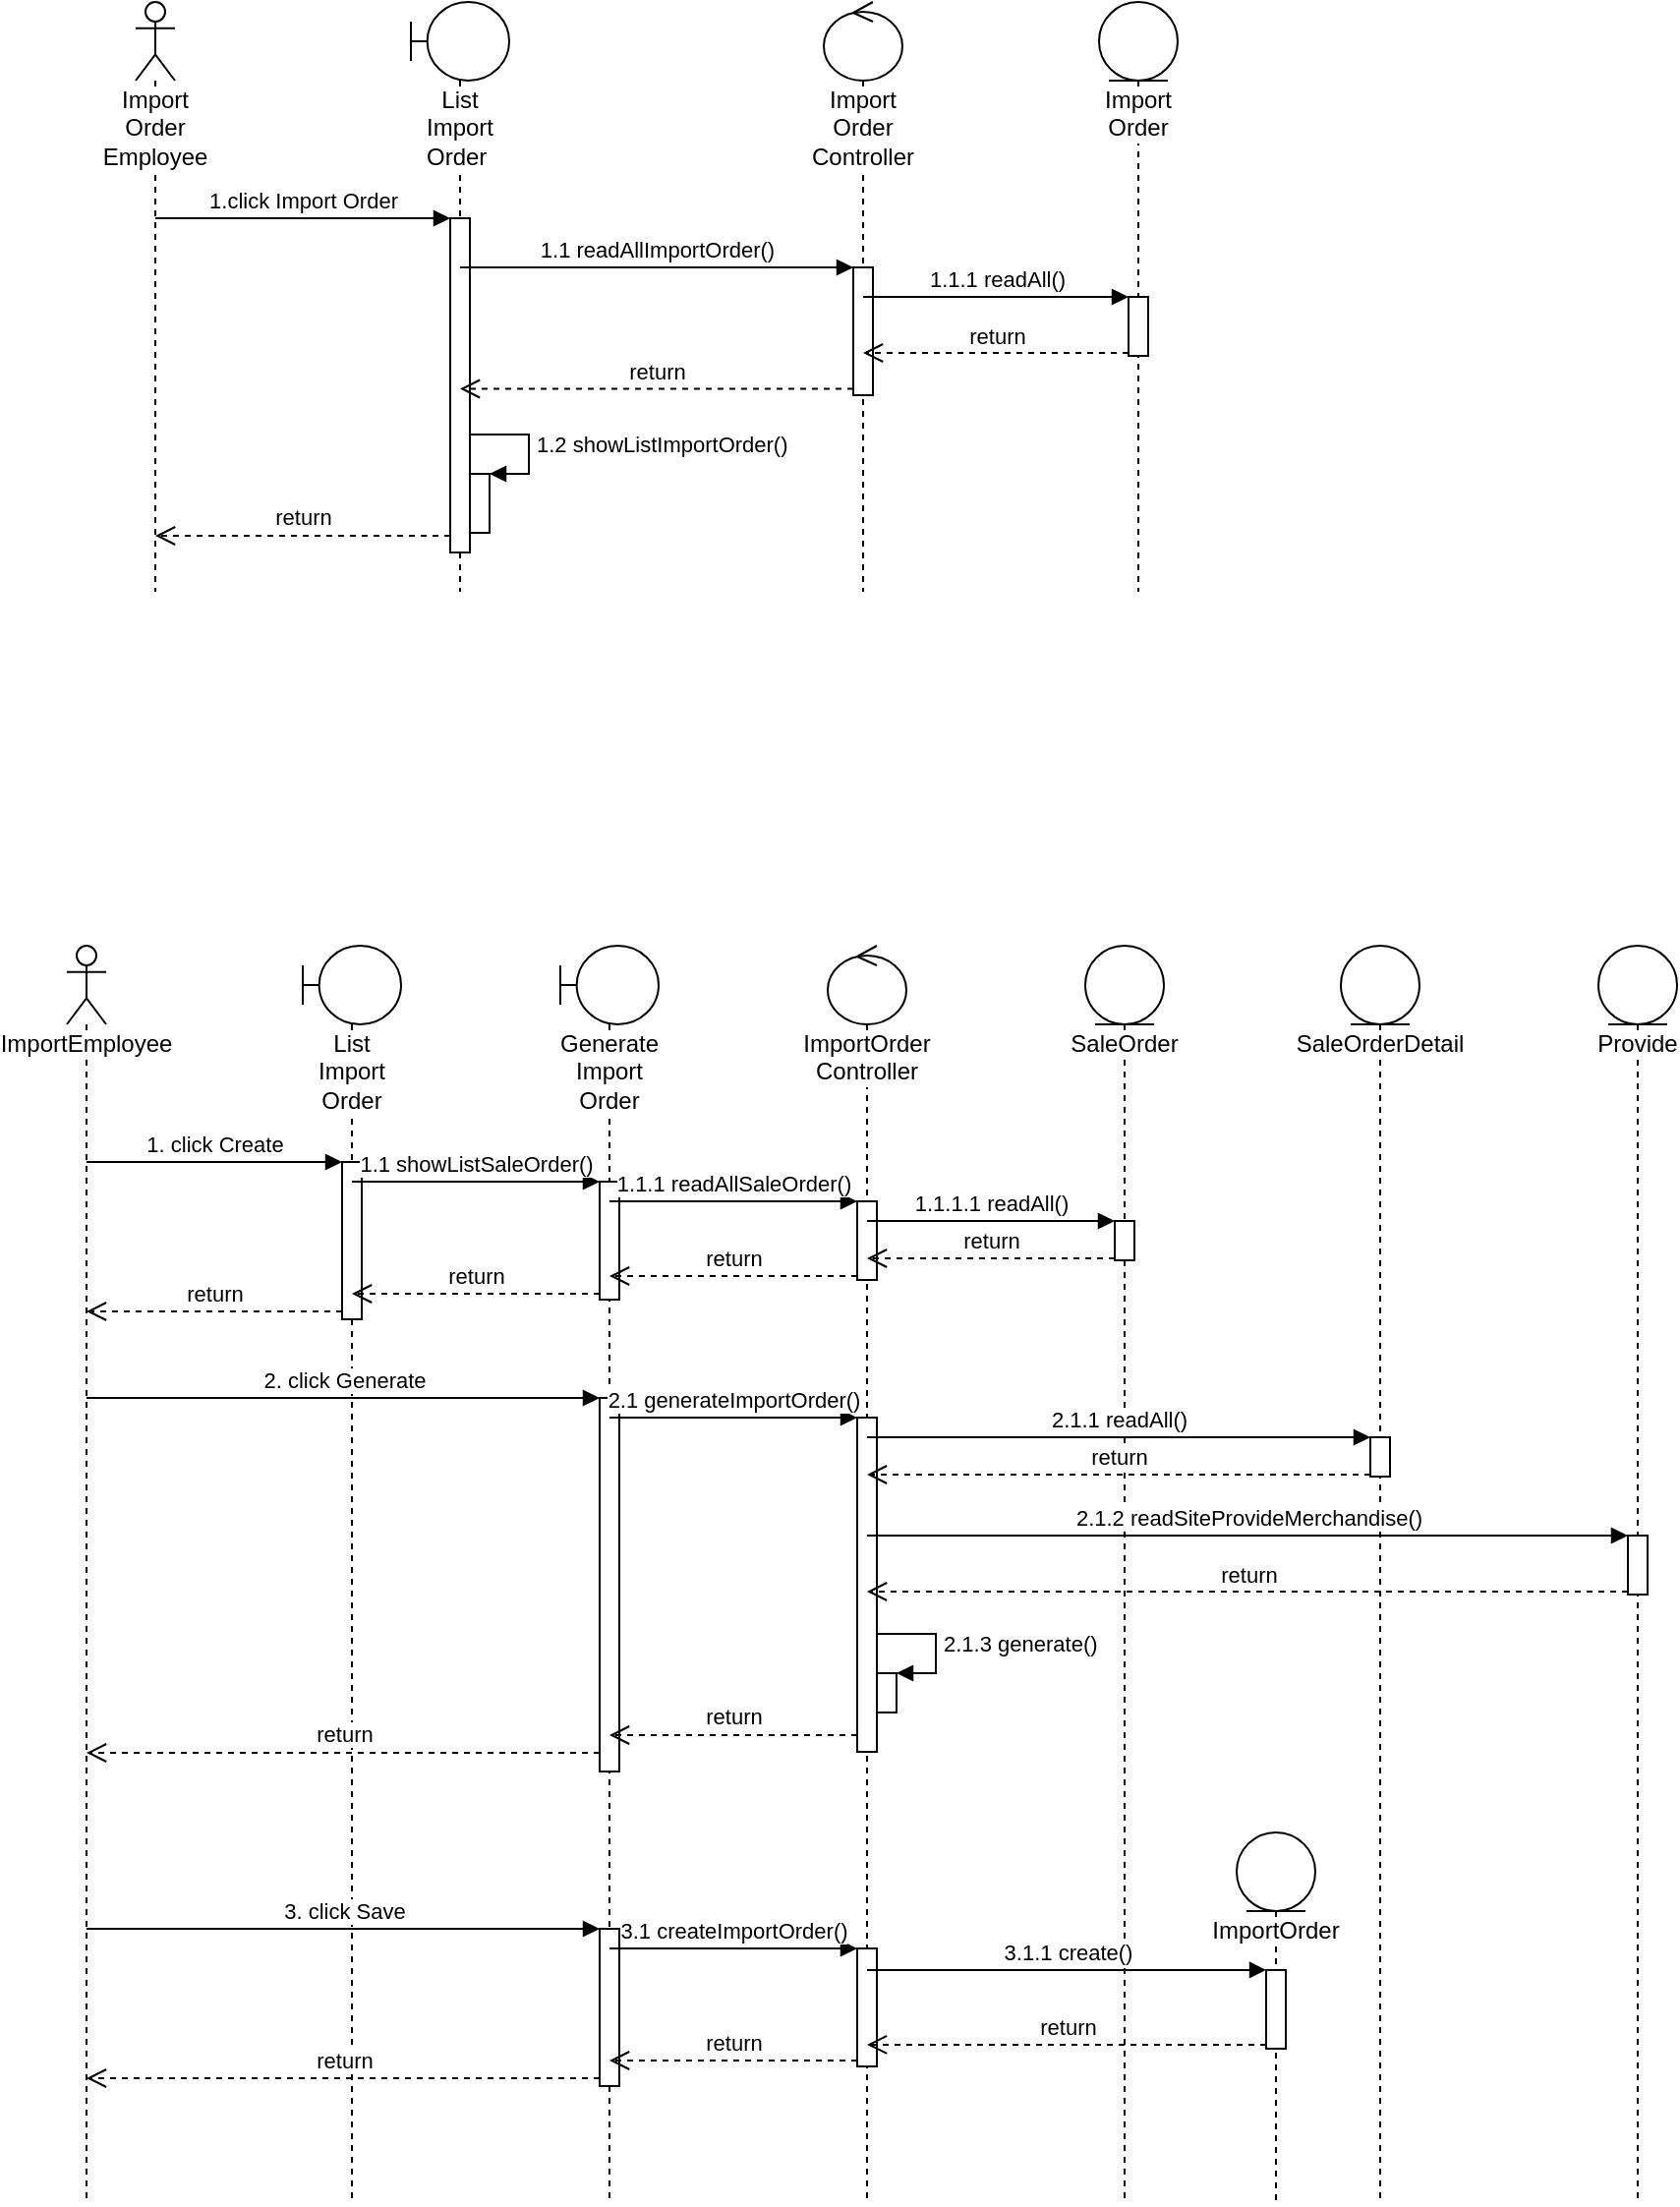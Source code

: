 <mxfile version="13.0.3" type="device"><diagram id="RbPQGI98I1vQBzoGhJew" name="Page-1"><mxGraphModel dx="749" dy="567" grid="1" gridSize="10" guides="1" tooltips="1" connect="1" arrows="1" fold="1" page="1" pageScale="1" pageWidth="1100" pageHeight="850" math="0" shadow="0"><root><mxCell id="0"/><mxCell id="1" parent="0"/><mxCell id="flRODS977EEktoUCT1c5-2" value="Import Order Employee" style="shape=umlLifeline;participant=umlActor;perimeter=lifelinePerimeter;whiteSpace=wrap;html=1;container=1;collapsible=0;recursiveResize=0;verticalAlign=top;spacingTop=36;labelBackgroundColor=#ffffff;outlineConnect=0;" parent="1" vertex="1"><mxGeometry x="110" y="80" width="20" height="300" as="geometry"/></mxCell><mxCell id="flRODS977EEktoUCT1c5-3" value="List Import Order&amp;nbsp;" style="shape=umlLifeline;participant=umlBoundary;perimeter=lifelinePerimeter;whiteSpace=wrap;html=1;container=1;collapsible=0;recursiveResize=0;verticalAlign=top;spacingTop=36;labelBackgroundColor=#ffffff;outlineConnect=0;" parent="1" vertex="1"><mxGeometry x="250" y="80" width="50" height="300" as="geometry"/></mxCell><mxCell id="mpE4UaiRgnZn7tGNZiZZ-2" value="" style="html=1;points=[];perimeter=orthogonalPerimeter;" parent="flRODS977EEktoUCT1c5-3" vertex="1"><mxGeometry x="20" y="110" width="10" height="170" as="geometry"/></mxCell><mxCell id="mpE4UaiRgnZn7tGNZiZZ-17" value="" style="html=1;points=[];perimeter=orthogonalPerimeter;" parent="flRODS977EEktoUCT1c5-3" vertex="1"><mxGeometry x="30" y="240" width="10" height="30" as="geometry"/></mxCell><mxCell id="mpE4UaiRgnZn7tGNZiZZ-18" value="1.2 showListImportOrder()" style="edgeStyle=orthogonalEdgeStyle;html=1;align=left;spacingLeft=2;endArrow=block;rounded=0;entryX=1;entryY=0;" parent="flRODS977EEktoUCT1c5-3" source="mpE4UaiRgnZn7tGNZiZZ-2" target="mpE4UaiRgnZn7tGNZiZZ-17" edge="1"><mxGeometry relative="1" as="geometry"><mxPoint x="35" y="220" as="sourcePoint"/><Array as="points"><mxPoint x="60" y="220"/><mxPoint x="60" y="240"/></Array></mxGeometry></mxCell><mxCell id="flRODS977EEktoUCT1c5-5" value="Import Order Controller" style="shape=umlLifeline;participant=umlControl;perimeter=lifelinePerimeter;whiteSpace=wrap;html=1;container=1;collapsible=0;recursiveResize=0;verticalAlign=top;spacingTop=36;labelBackgroundColor=#ffffff;outlineConnect=0;" parent="1" vertex="1"><mxGeometry x="460" y="80" width="40" height="300" as="geometry"/></mxCell><mxCell id="mpE4UaiRgnZn7tGNZiZZ-5" value="" style="html=1;points=[];perimeter=orthogonalPerimeter;" parent="flRODS977EEktoUCT1c5-5" vertex="1"><mxGeometry x="15" y="135" width="10" height="65" as="geometry"/></mxCell><mxCell id="flRODS977EEktoUCT1c5-6" value="Import Order" style="shape=umlLifeline;participant=umlEntity;perimeter=lifelinePerimeter;whiteSpace=wrap;html=1;container=1;collapsible=0;recursiveResize=0;verticalAlign=top;spacingTop=36;labelBackgroundColor=#ffffff;outlineConnect=0;" parent="1" vertex="1"><mxGeometry x="600" y="80" width="40" height="300" as="geometry"/></mxCell><mxCell id="mpE4UaiRgnZn7tGNZiZZ-11" value="" style="html=1;points=[];perimeter=orthogonalPerimeter;" parent="flRODS977EEktoUCT1c5-6" vertex="1"><mxGeometry x="15" y="150" width="10" height="30" as="geometry"/></mxCell><mxCell id="mpE4UaiRgnZn7tGNZiZZ-3" value="1.click Import Order" style="html=1;verticalAlign=bottom;endArrow=block;entryX=0;entryY=0;" parent="1" source="flRODS977EEktoUCT1c5-2" target="mpE4UaiRgnZn7tGNZiZZ-2" edge="1"><mxGeometry relative="1" as="geometry"><mxPoint x="190" y="190" as="sourcePoint"/></mxGeometry></mxCell><mxCell id="mpE4UaiRgnZn7tGNZiZZ-4" value="return" style="html=1;verticalAlign=bottom;endArrow=open;dashed=1;endSize=8;exitX=0;exitY=0.95;" parent="1" source="mpE4UaiRgnZn7tGNZiZZ-2" target="flRODS977EEktoUCT1c5-2" edge="1"><mxGeometry relative="1" as="geometry"><mxPoint x="190" y="266" as="targetPoint"/></mxGeometry></mxCell><mxCell id="mpE4UaiRgnZn7tGNZiZZ-6" value="1.1 readAllImportOrder()" style="html=1;verticalAlign=bottom;endArrow=block;entryX=0;entryY=0;" parent="1" source="flRODS977EEktoUCT1c5-3" target="mpE4UaiRgnZn7tGNZiZZ-5" edge="1"><mxGeometry relative="1" as="geometry"><mxPoint x="340" y="200" as="sourcePoint"/></mxGeometry></mxCell><mxCell id="mpE4UaiRgnZn7tGNZiZZ-7" value="return" style="html=1;verticalAlign=bottom;endArrow=open;dashed=1;endSize=8;exitX=0;exitY=0.95;" parent="1" source="mpE4UaiRgnZn7tGNZiZZ-5" target="flRODS977EEktoUCT1c5-3" edge="1"><mxGeometry relative="1" as="geometry"><mxPoint x="340" y="276" as="targetPoint"/></mxGeometry></mxCell><mxCell id="mpE4UaiRgnZn7tGNZiZZ-12" value="1.1.1 readAll()" style="html=1;verticalAlign=bottom;endArrow=block;entryX=0;entryY=0;" parent="1" source="flRODS977EEktoUCT1c5-5" target="mpE4UaiRgnZn7tGNZiZZ-11" edge="1"><mxGeometry relative="1" as="geometry"><mxPoint x="620" y="210" as="sourcePoint"/></mxGeometry></mxCell><mxCell id="mpE4UaiRgnZn7tGNZiZZ-13" value="return" style="html=1;verticalAlign=bottom;endArrow=open;dashed=1;endSize=8;exitX=0;exitY=0.95;" parent="1" source="mpE4UaiRgnZn7tGNZiZZ-11" target="flRODS977EEktoUCT1c5-5" edge="1"><mxGeometry relative="1" as="geometry"><mxPoint x="620" y="286" as="targetPoint"/></mxGeometry></mxCell><mxCell id="mpE4UaiRgnZn7tGNZiZZ-77" value="ImportEmployee" style="shape=umlLifeline;participant=umlActor;perimeter=lifelinePerimeter;whiteSpace=wrap;html=1;container=1;collapsible=0;recursiveResize=0;verticalAlign=top;spacingTop=36;labelBackgroundColor=#ffffff;outlineConnect=0;" parent="1" vertex="1"><mxGeometry x="75" y="560" width="20" height="640" as="geometry"/></mxCell><mxCell id="mpE4UaiRgnZn7tGNZiZZ-81" value="Generate Import Order" style="shape=umlLifeline;participant=umlBoundary;perimeter=lifelinePerimeter;whiteSpace=wrap;html=1;container=1;collapsible=0;recursiveResize=0;verticalAlign=top;spacingTop=36;labelBackgroundColor=#ffffff;outlineConnect=0;" parent="1" vertex="1"><mxGeometry x="326" y="560" width="50" height="640" as="geometry"/></mxCell><mxCell id="dXLSNeV0WJ7-ig2ce-dy-4" value="" style="html=1;points=[];perimeter=orthogonalPerimeter;" parent="mpE4UaiRgnZn7tGNZiZZ-81" vertex="1"><mxGeometry x="20" y="120" width="10" height="60" as="geometry"/></mxCell><mxCell id="dXLSNeV0WJ7-ig2ce-dy-10" value="" style="html=1;points=[];perimeter=orthogonalPerimeter;" parent="mpE4UaiRgnZn7tGNZiZZ-81" vertex="1"><mxGeometry x="20" y="230" width="10" height="190" as="geometry"/></mxCell><mxCell id="dXLSNeV0WJ7-ig2ce-dy-32" value="" style="html=1;points=[];perimeter=orthogonalPerimeter;" parent="mpE4UaiRgnZn7tGNZiZZ-81" vertex="1"><mxGeometry x="20" y="500" width="10" height="80" as="geometry"/></mxCell><mxCell id="mpE4UaiRgnZn7tGNZiZZ-83" value="ImportOrder Controller" style="shape=umlLifeline;participant=umlControl;perimeter=lifelinePerimeter;whiteSpace=wrap;html=1;container=1;collapsible=0;recursiveResize=0;verticalAlign=top;spacingTop=36;labelBackgroundColor=#ffffff;outlineConnect=0;" parent="1" vertex="1"><mxGeometry x="462" y="560" width="40" height="640" as="geometry"/></mxCell><mxCell id="dXLSNeV0WJ7-ig2ce-dy-7" value="" style="html=1;points=[];perimeter=orthogonalPerimeter;" parent="mpE4UaiRgnZn7tGNZiZZ-83" vertex="1"><mxGeometry x="15" y="130" width="10" height="40" as="geometry"/></mxCell><mxCell id="dXLSNeV0WJ7-ig2ce-dy-13" value="" style="html=1;points=[];perimeter=orthogonalPerimeter;" parent="mpE4UaiRgnZn7tGNZiZZ-83" vertex="1"><mxGeometry x="15" y="240" width="10" height="170" as="geometry"/></mxCell><mxCell id="dXLSNeV0WJ7-ig2ce-dy-37" value="" style="html=1;points=[];perimeter=orthogonalPerimeter;" parent="mpE4UaiRgnZn7tGNZiZZ-83" vertex="1"><mxGeometry x="15" y="510" width="10" height="60" as="geometry"/></mxCell><mxCell id="dXLSNeV0WJ7-ig2ce-dy-30" value="" style="html=1;points=[];perimeter=orthogonalPerimeter;" parent="mpE4UaiRgnZn7tGNZiZZ-83" vertex="1"><mxGeometry x="25" y="370" width="10" height="19.97" as="geometry"/></mxCell><mxCell id="dXLSNeV0WJ7-ig2ce-dy-31" value="2.1.3 generate()" style="edgeStyle=orthogonalEdgeStyle;html=1;align=left;spacingLeft=2;endArrow=block;rounded=0;entryX=1;entryY=0;" parent="mpE4UaiRgnZn7tGNZiZZ-83" target="dXLSNeV0WJ7-ig2ce-dy-30" edge="1" source="dXLSNeV0WJ7-ig2ce-dy-13"><mxGeometry relative="1" as="geometry"><mxPoint x="30.0" y="350" as="sourcePoint"/><Array as="points"><mxPoint x="55" y="350"/><mxPoint x="55" y="370"/></Array></mxGeometry></mxCell><mxCell id="mpE4UaiRgnZn7tGNZiZZ-86" value="ImportOrder" style="shape=umlLifeline;participant=umlEntity;perimeter=lifelinePerimeter;whiteSpace=wrap;html=1;container=1;collapsible=0;recursiveResize=0;verticalAlign=top;spacingTop=36;labelBackgroundColor=#ffffff;outlineConnect=0;" parent="1" vertex="1"><mxGeometry x="670" y="1010.97" width="40" height="189.03" as="geometry"/></mxCell><mxCell id="dXLSNeV0WJ7-ig2ce-dy-40" value="" style="html=1;points=[];perimeter=orthogonalPerimeter;" parent="mpE4UaiRgnZn7tGNZiZZ-86" vertex="1"><mxGeometry x="15" y="70" width="10" height="40" as="geometry"/></mxCell><mxCell id="mpE4UaiRgnZn7tGNZiZZ-88" value="SaleOrder" style="shape=umlLifeline;participant=umlEntity;perimeter=lifelinePerimeter;whiteSpace=wrap;html=1;container=1;collapsible=0;recursiveResize=0;verticalAlign=top;spacingTop=36;labelBackgroundColor=#ffffff;outlineConnect=0;" parent="1" vertex="1"><mxGeometry x="593" y="560" width="40" height="640" as="geometry"/></mxCell><mxCell id="dXLSNeV0WJ7-ig2ce-dy-19" value="" style="html=1;points=[];perimeter=orthogonalPerimeter;" parent="mpE4UaiRgnZn7tGNZiZZ-88" vertex="1"><mxGeometry x="15" y="140" width="10" height="20" as="geometry"/></mxCell><mxCell id="mpE4UaiRgnZn7tGNZiZZ-90" value="SaleOrderDetail" style="shape=umlLifeline;participant=umlEntity;perimeter=lifelinePerimeter;whiteSpace=wrap;html=1;container=1;collapsible=0;recursiveResize=0;verticalAlign=top;spacingTop=36;labelBackgroundColor=#ffffff;outlineConnect=0;" parent="1" vertex="1"><mxGeometry x="723" y="560" width="40" height="640" as="geometry"/></mxCell><mxCell id="dXLSNeV0WJ7-ig2ce-dy-22" value="" style="html=1;points=[];perimeter=orthogonalPerimeter;" parent="mpE4UaiRgnZn7tGNZiZZ-90" vertex="1"><mxGeometry x="15" y="250" width="10" height="20" as="geometry"/></mxCell><mxCell id="mpE4UaiRgnZn7tGNZiZZ-107" value="Provide" style="shape=umlLifeline;participant=umlEntity;perimeter=lifelinePerimeter;whiteSpace=wrap;html=1;container=1;collapsible=0;recursiveResize=0;verticalAlign=top;spacingTop=36;labelBackgroundColor=#ffffff;outlineConnect=0;" parent="1" vertex="1"><mxGeometry x="854" y="560" width="40" height="640" as="geometry"/></mxCell><mxCell id="dXLSNeV0WJ7-ig2ce-dy-25" value="" style="html=1;points=[];perimeter=orthogonalPerimeter;" parent="mpE4UaiRgnZn7tGNZiZZ-107" vertex="1"><mxGeometry x="15" y="300" width="10" height="30" as="geometry"/></mxCell><mxCell id="mpE4UaiRgnZn7tGNZiZZ-111" value="List Import Order" style="shape=umlLifeline;participant=umlBoundary;perimeter=lifelinePerimeter;whiteSpace=wrap;html=1;container=1;collapsible=0;recursiveResize=0;verticalAlign=top;spacingTop=36;labelBackgroundColor=#ffffff;outlineConnect=0;" parent="1" vertex="1"><mxGeometry x="195" y="560" width="50" height="640" as="geometry"/></mxCell><mxCell id="dXLSNeV0WJ7-ig2ce-dy-1" value="" style="html=1;points=[];perimeter=orthogonalPerimeter;" parent="mpE4UaiRgnZn7tGNZiZZ-111" vertex="1"><mxGeometry x="20" y="110" width="10" height="80" as="geometry"/></mxCell><mxCell id="dXLSNeV0WJ7-ig2ce-dy-2" value="1. click Create" style="html=1;verticalAlign=bottom;endArrow=block;entryX=0;entryY=0;" parent="1" source="mpE4UaiRgnZn7tGNZiZZ-77" target="dXLSNeV0WJ7-ig2ce-dy-1" edge="1"><mxGeometry relative="1" as="geometry"><mxPoint x="110" y="695" as="sourcePoint"/></mxGeometry></mxCell><mxCell id="dXLSNeV0WJ7-ig2ce-dy-3" value="return" style="html=1;verticalAlign=bottom;endArrow=open;dashed=1;endSize=8;exitX=0;exitY=0.95;" parent="1" source="dXLSNeV0WJ7-ig2ce-dy-1" target="mpE4UaiRgnZn7tGNZiZZ-77" edge="1"><mxGeometry relative="1" as="geometry"><mxPoint x="110" y="771" as="targetPoint"/></mxGeometry></mxCell><mxCell id="dXLSNeV0WJ7-ig2ce-dy-5" value="1.1 showListSaleOrder()" style="html=1;verticalAlign=bottom;endArrow=block;entryX=0;entryY=0;" parent="1" source="mpE4UaiRgnZn7tGNZiZZ-111" target="dXLSNeV0WJ7-ig2ce-dy-4" edge="1"><mxGeometry relative="1" as="geometry"><mxPoint x="210" y="710" as="sourcePoint"/></mxGeometry></mxCell><mxCell id="dXLSNeV0WJ7-ig2ce-dy-6" value="return" style="html=1;verticalAlign=bottom;endArrow=open;dashed=1;endSize=8;exitX=0;exitY=0.95;" parent="1" source="dXLSNeV0WJ7-ig2ce-dy-4" target="mpE4UaiRgnZn7tGNZiZZ-111" edge="1"><mxGeometry relative="1" as="geometry"><mxPoint x="210" y="786" as="targetPoint"/></mxGeometry></mxCell><mxCell id="dXLSNeV0WJ7-ig2ce-dy-8" value="1.1.1 readAllSaleOrder()" style="html=1;verticalAlign=bottom;endArrow=block;entryX=0;entryY=0;" parent="1" source="mpE4UaiRgnZn7tGNZiZZ-81" target="dXLSNeV0WJ7-ig2ce-dy-7" edge="1"><mxGeometry relative="1" as="geometry"><mxPoint x="350" y="710" as="sourcePoint"/></mxGeometry></mxCell><mxCell id="dXLSNeV0WJ7-ig2ce-dy-9" value="return" style="html=1;verticalAlign=bottom;endArrow=open;dashed=1;endSize=8;exitX=0;exitY=0.95;" parent="1" source="dXLSNeV0WJ7-ig2ce-dy-7" target="mpE4UaiRgnZn7tGNZiZZ-81" edge="1"><mxGeometry relative="1" as="geometry"><mxPoint x="350" y="786" as="targetPoint"/></mxGeometry></mxCell><mxCell id="dXLSNeV0WJ7-ig2ce-dy-11" value="2. click Generate" style="html=1;verticalAlign=bottom;endArrow=block;entryX=0;entryY=0;" parent="1" source="mpE4UaiRgnZn7tGNZiZZ-77" target="dXLSNeV0WJ7-ig2ce-dy-10" edge="1"><mxGeometry relative="1" as="geometry"><mxPoint x="90" y="800" as="sourcePoint"/></mxGeometry></mxCell><mxCell id="dXLSNeV0WJ7-ig2ce-dy-12" value="return" style="html=1;verticalAlign=bottom;endArrow=open;dashed=1;endSize=8;exitX=0;exitY=0.95;" parent="1" source="dXLSNeV0WJ7-ig2ce-dy-10" target="mpE4UaiRgnZn7tGNZiZZ-77" edge="1"><mxGeometry relative="1" as="geometry"><mxPoint x="90" y="876" as="targetPoint"/></mxGeometry></mxCell><mxCell id="dXLSNeV0WJ7-ig2ce-dy-14" value="2.1 generateImportOrder()" style="html=1;verticalAlign=bottom;endArrow=block;entryX=0;entryY=0;" parent="1" source="mpE4UaiRgnZn7tGNZiZZ-81" target="dXLSNeV0WJ7-ig2ce-dy-13" edge="1"><mxGeometry relative="1" as="geometry"><mxPoint x="370" y="800" as="sourcePoint"/></mxGeometry></mxCell><mxCell id="dXLSNeV0WJ7-ig2ce-dy-15" value="return" style="html=1;verticalAlign=bottom;endArrow=open;dashed=1;endSize=8;exitX=0;exitY=0.95;" parent="1" source="dXLSNeV0WJ7-ig2ce-dy-13" target="mpE4UaiRgnZn7tGNZiZZ-81" edge="1"><mxGeometry relative="1" as="geometry"><mxPoint x="370" y="876" as="targetPoint"/></mxGeometry></mxCell><mxCell id="dXLSNeV0WJ7-ig2ce-dy-20" value="1.1.1.1 readAll()" style="html=1;verticalAlign=bottom;endArrow=block;entryX=0;entryY=0;" parent="1" source="mpE4UaiRgnZn7tGNZiZZ-83" target="dXLSNeV0WJ7-ig2ce-dy-19" edge="1"><mxGeometry relative="1" as="geometry"><mxPoint x="490" y="690" as="sourcePoint"/></mxGeometry></mxCell><mxCell id="dXLSNeV0WJ7-ig2ce-dy-21" value="return" style="html=1;verticalAlign=bottom;endArrow=open;dashed=1;endSize=8;exitX=0;exitY=0.95;" parent="1" source="dXLSNeV0WJ7-ig2ce-dy-19" target="mpE4UaiRgnZn7tGNZiZZ-83" edge="1"><mxGeometry relative="1" as="geometry"><mxPoint x="490" y="766" as="targetPoint"/></mxGeometry></mxCell><mxCell id="dXLSNeV0WJ7-ig2ce-dy-23" value="2.1.1 readAll()" style="html=1;verticalAlign=bottom;endArrow=block;entryX=0;entryY=0;" parent="1" source="mpE4UaiRgnZn7tGNZiZZ-83" target="dXLSNeV0WJ7-ig2ce-dy-22" edge="1"><mxGeometry relative="1" as="geometry"><mxPoint x="513" y="800" as="sourcePoint"/></mxGeometry></mxCell><mxCell id="dXLSNeV0WJ7-ig2ce-dy-24" value="return" style="html=1;verticalAlign=bottom;endArrow=open;dashed=1;endSize=8;exitX=0;exitY=0.95;" parent="1" source="dXLSNeV0WJ7-ig2ce-dy-22" target="mpE4UaiRgnZn7tGNZiZZ-83" edge="1"><mxGeometry relative="1" as="geometry"><mxPoint x="513" y="876" as="targetPoint"/></mxGeometry></mxCell><mxCell id="dXLSNeV0WJ7-ig2ce-dy-26" value="2.1.2 readSiteProvideMerchandise()" style="html=1;verticalAlign=bottom;endArrow=block;entryX=0;entryY=0;" parent="1" source="mpE4UaiRgnZn7tGNZiZZ-83" target="dXLSNeV0WJ7-ig2ce-dy-25" edge="1"><mxGeometry relative="1" as="geometry"><mxPoint x="513" y="890" as="sourcePoint"/></mxGeometry></mxCell><mxCell id="dXLSNeV0WJ7-ig2ce-dy-27" value="return" style="html=1;verticalAlign=bottom;endArrow=open;dashed=1;endSize=8;exitX=0;exitY=0.95;" parent="1" source="dXLSNeV0WJ7-ig2ce-dy-25" target="mpE4UaiRgnZn7tGNZiZZ-83" edge="1"><mxGeometry relative="1" as="geometry"><mxPoint x="513" y="966" as="targetPoint"/></mxGeometry></mxCell><mxCell id="dXLSNeV0WJ7-ig2ce-dy-33" value="3. click Save" style="html=1;verticalAlign=bottom;endArrow=block;entryX=0;entryY=0;" parent="1" source="mpE4UaiRgnZn7tGNZiZZ-77" target="dXLSNeV0WJ7-ig2ce-dy-32" edge="1"><mxGeometry relative="1" as="geometry"><mxPoint x="100" y="1080" as="sourcePoint"/></mxGeometry></mxCell><mxCell id="dXLSNeV0WJ7-ig2ce-dy-34" value="return" style="html=1;verticalAlign=bottom;endArrow=open;dashed=1;endSize=8;exitX=0;exitY=0.95;" parent="1" source="dXLSNeV0WJ7-ig2ce-dy-32" target="mpE4UaiRgnZn7tGNZiZZ-77" edge="1"><mxGeometry relative="1" as="geometry"><mxPoint x="100" y="1156" as="targetPoint"/></mxGeometry></mxCell><mxCell id="dXLSNeV0WJ7-ig2ce-dy-38" value="3.1 createImportOrder()" style="html=1;verticalAlign=bottom;endArrow=block;entryX=0;entryY=0;" parent="1" source="mpE4UaiRgnZn7tGNZiZZ-81" target="dXLSNeV0WJ7-ig2ce-dy-37" edge="1"><mxGeometry relative="1" as="geometry"><mxPoint x="380" y="1070" as="sourcePoint"/></mxGeometry></mxCell><mxCell id="dXLSNeV0WJ7-ig2ce-dy-39" value="return" style="html=1;verticalAlign=bottom;endArrow=open;dashed=1;endSize=8;exitX=0;exitY=0.95;" parent="1" source="dXLSNeV0WJ7-ig2ce-dy-37" target="mpE4UaiRgnZn7tGNZiZZ-81" edge="1"><mxGeometry relative="1" as="geometry"><mxPoint x="380" y="1146" as="targetPoint"/></mxGeometry></mxCell><mxCell id="dXLSNeV0WJ7-ig2ce-dy-41" value="3.1.1 create()" style="html=1;verticalAlign=bottom;endArrow=block;entryX=0;entryY=0;" parent="1" source="mpE4UaiRgnZn7tGNZiZZ-83" target="dXLSNeV0WJ7-ig2ce-dy-40" edge="1"><mxGeometry relative="1" as="geometry"><mxPoint x="610" y="1070" as="sourcePoint"/></mxGeometry></mxCell><mxCell id="dXLSNeV0WJ7-ig2ce-dy-42" value="return" style="html=1;verticalAlign=bottom;endArrow=open;dashed=1;endSize=8;exitX=0;exitY=0.95;" parent="1" source="dXLSNeV0WJ7-ig2ce-dy-40" target="mpE4UaiRgnZn7tGNZiZZ-83" edge="1"><mxGeometry relative="1" as="geometry"><mxPoint x="610" y="1146" as="targetPoint"/></mxGeometry></mxCell></root></mxGraphModel></diagram></mxfile>
